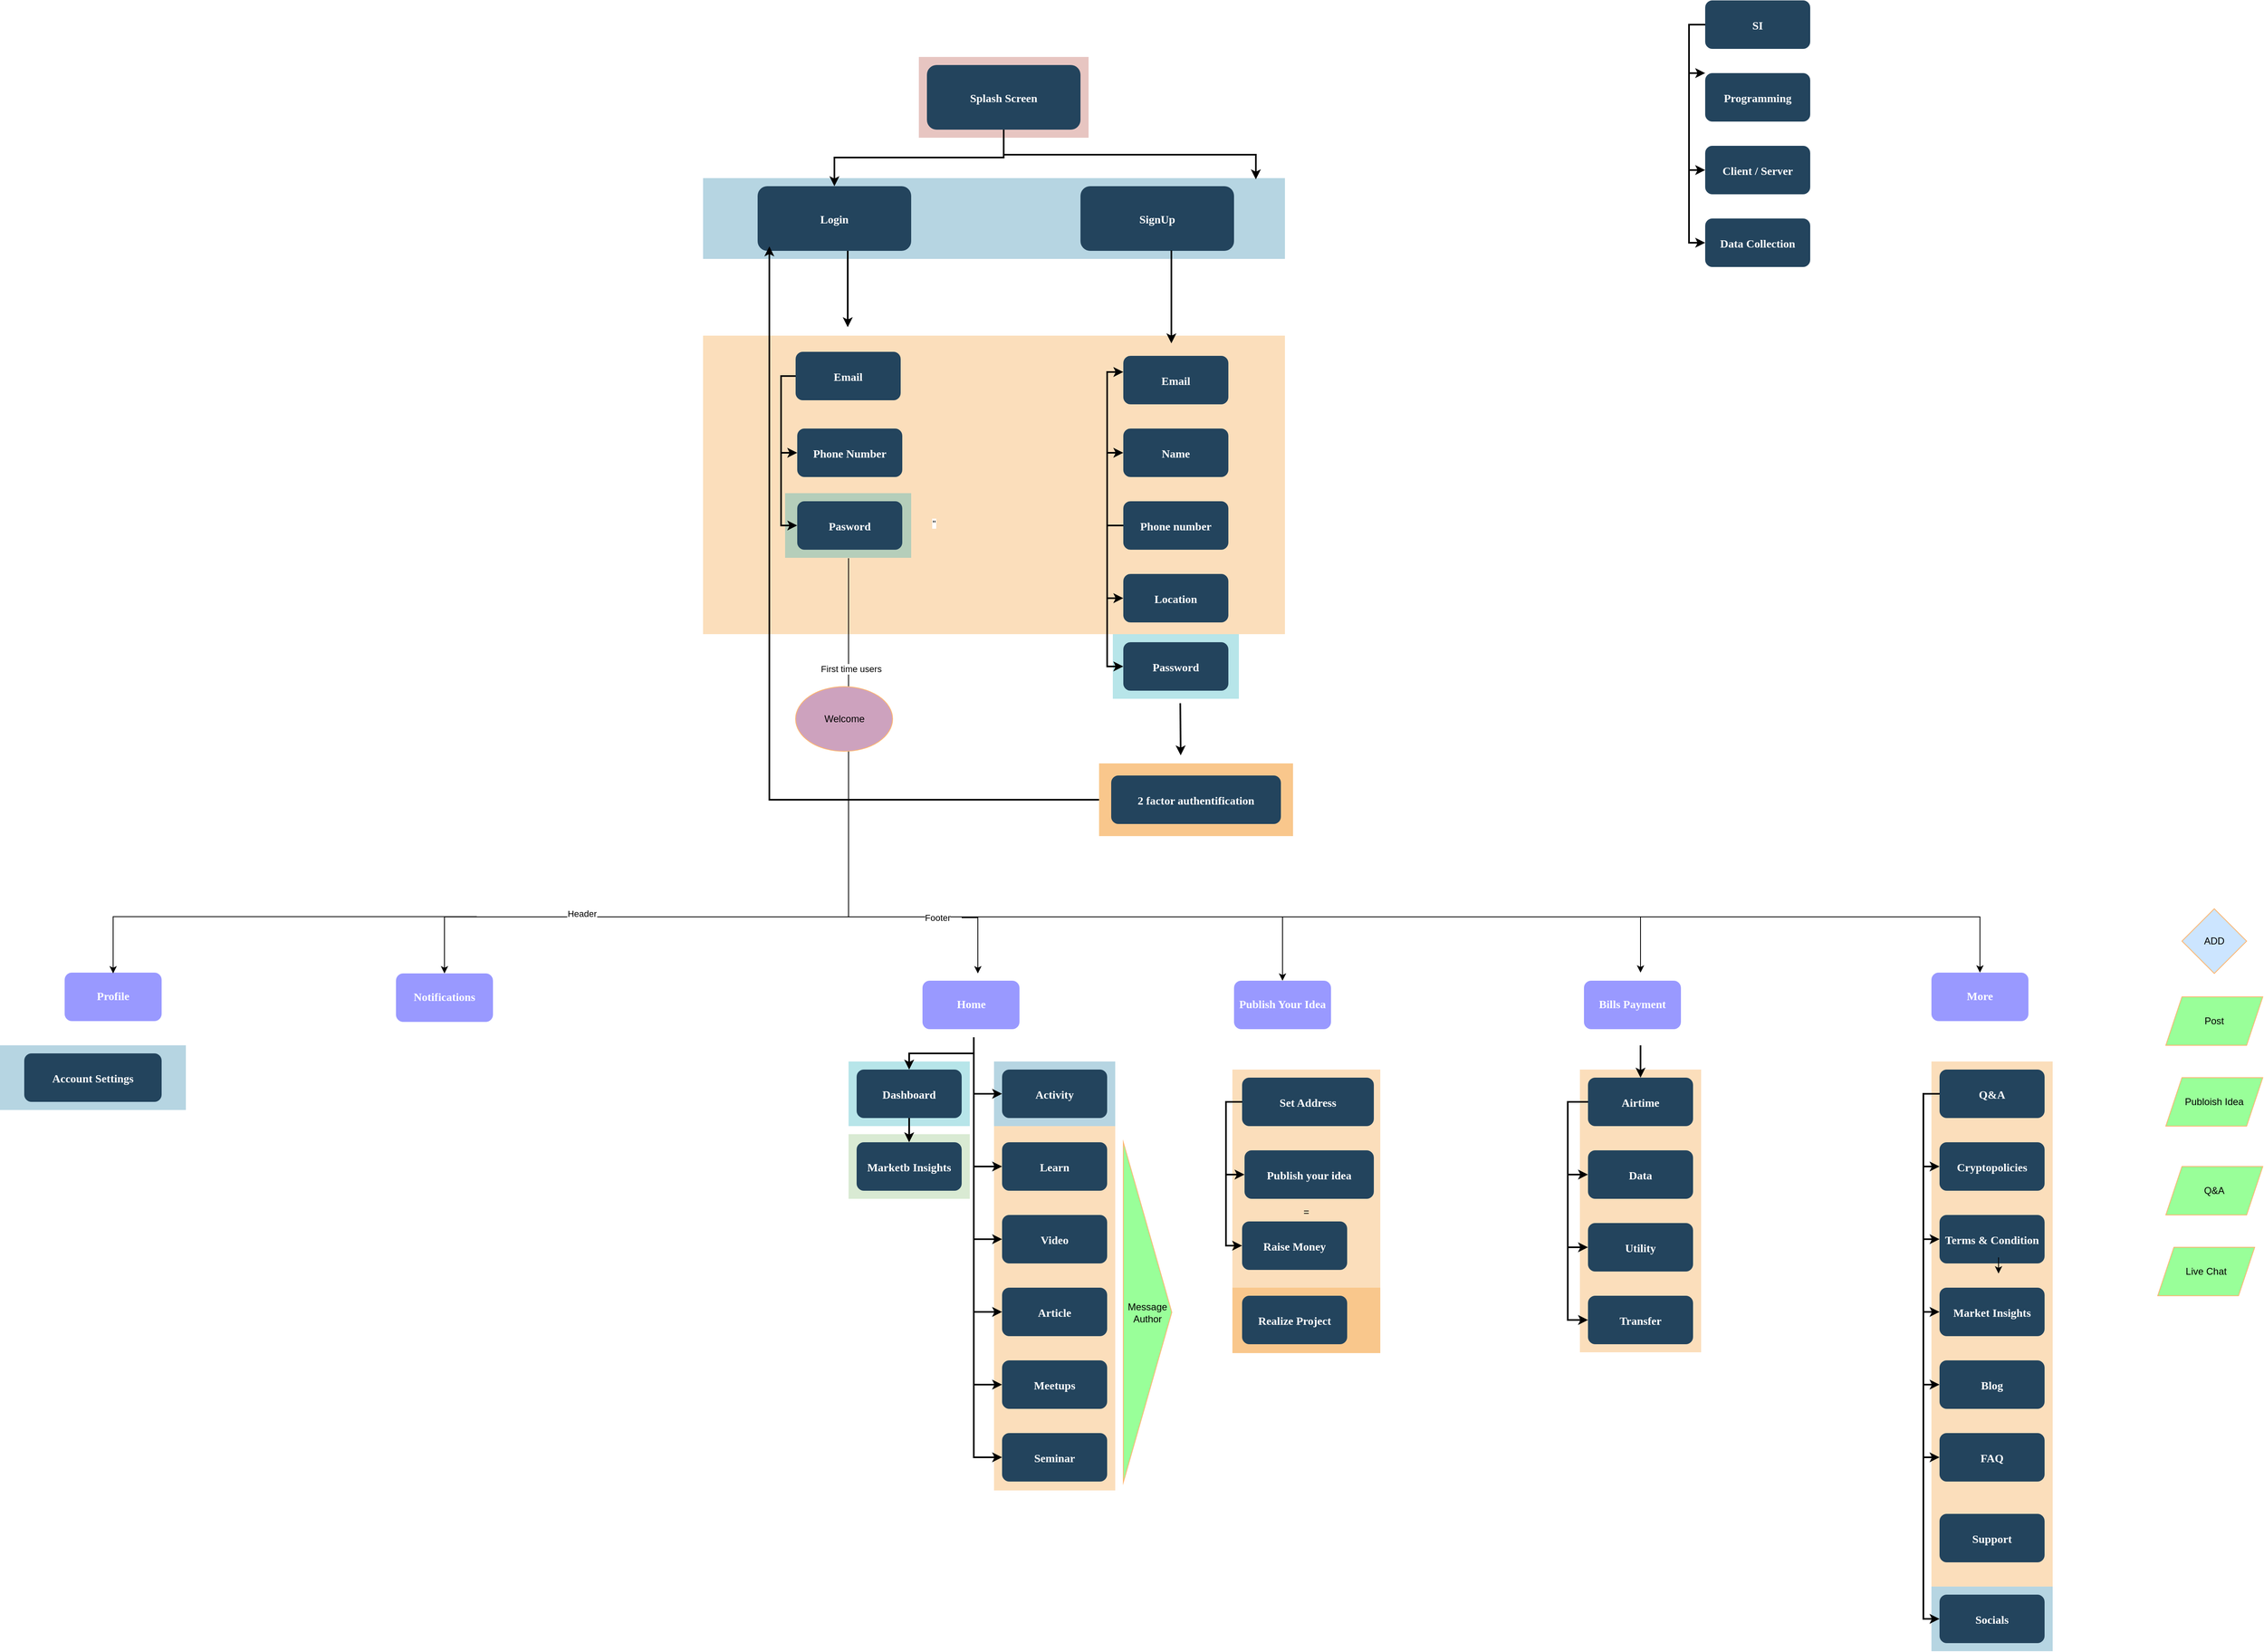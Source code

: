<mxfile version="15.5.9" type="github">
  <diagram name="Page-1" id="2c0d36ab-eaac-3732-788b-9136903baeff">
    <mxGraphModel dx="3300.5" dy="748" grid="1" gridSize="10" guides="1" tooltips="1" connect="1" arrows="1" fold="1" page="1" pageScale="1.5" pageWidth="1169" pageHeight="827" background="none" math="0" shadow="0">
      <root>
        <mxCell id="0" />
        <mxCell id="1" parent="0" />
        <mxCell id="-kZjBnCdruE1HqpfsEJt-179" value="" style="fillColor=#F2931E;strokeColor=none;opacity=30;" vertex="1" parent="1">
          <mxGeometry x="1565" y="1429" width="150" height="350" as="geometry" />
        </mxCell>
        <mxCell id="-kZjBnCdruE1HqpfsEJt-180" value="=" style="fillColor=#F2931E;strokeColor=none;opacity=30;" vertex="1" parent="1">
          <mxGeometry x="1135" y="1699" width="183" height="81" as="geometry" />
        </mxCell>
        <mxCell id="123" value="" style="fillColor=#AE4132;strokeColor=none;opacity=30;" parent="1" vertex="1">
          <mxGeometry x="747" y="175.5" width="210" height="100.0" as="geometry" />
        </mxCell>
        <mxCell id="122" value="" style="fillColor=#10739E;strokeColor=none;opacity=30;" parent="1" vertex="1">
          <mxGeometry x="480" y="325.5" width="720" height="100" as="geometry" />
        </mxCell>
        <mxCell id="121" value="" style="fillColor=#F2931E;strokeColor=none;opacity=30;" parent="1" vertex="1">
          <mxGeometry x="2000" y="1419" width="150" height="650" as="geometry" />
        </mxCell>
        <mxCell id="120" value="=" style="fillColor=#F2931E;strokeColor=none;opacity=30;" parent="1" vertex="1">
          <mxGeometry x="1135" y="1429" width="183" height="351" as="geometry" />
        </mxCell>
        <mxCell id="118" value="" style="fillColor=#F2931E;strokeColor=none;opacity=30;" parent="1" vertex="1">
          <mxGeometry x="840" y="1499" width="150" height="451" as="geometry" />
        </mxCell>
        <mxCell id="117" value="" style="fillColor=#F2931E;strokeColor=none;opacity=30;" parent="1" vertex="1">
          <mxGeometry x="480" y="520.5" width="720" height="369.5" as="geometry" />
        </mxCell>
        <mxCell id="116" value="" style="fillColor=#10739E;strokeColor=none;opacity=30;" parent="1" vertex="1">
          <mxGeometry x="2000" y="2069" width="150" height="80" as="geometry" />
        </mxCell>
        <mxCell id="112" value="" style="fillColor=#10739E;strokeColor=none;opacity=30;" parent="1" vertex="1">
          <mxGeometry x="840" y="1419" width="150" height="80" as="geometry" />
        </mxCell>
        <mxCell id="111" value="" style="fillColor=#D9EAD3;strokeColor=none" parent="1" vertex="1">
          <mxGeometry x="660" y="1509" width="150" height="80" as="geometry" />
        </mxCell>
        <mxCell id="109" value="" style="fillColor=#12AAB5;strokeColor=none;opacity=30;" parent="1" vertex="1">
          <mxGeometry x="581.5" y="715.5" width="156" height="80" as="geometry" />
        </mxCell>
        <mxCell id="108" value="" style="fillColor=#12AAB5;strokeColor=none;opacity=30;" parent="1" vertex="1">
          <mxGeometry x="660" y="1419" width="150" height="80" as="geometry" />
        </mxCell>
        <mxCell id="2" value="Splash Screen" style="rounded=1;fillColor=#23445D;gradientColor=none;strokeColor=none;fontColor=#FFFFFF;fontStyle=1;fontFamily=Tahoma;fontSize=14" parent="1" vertex="1">
          <mxGeometry x="757" y="185.5" width="190" height="80" as="geometry" />
        </mxCell>
        <mxCell id="9" value="" style="edgeStyle=elbowEdgeStyle;elbow=vertical;strokeWidth=2;rounded=0;entryX=0.95;entryY=0.015;entryDx=0;entryDy=0;entryPerimeter=0;" parent="1" source="2" target="122" edge="1">
          <mxGeometry x="337" y="215.5" width="100" height="100" as="geometry">
            <mxPoint x="337" y="315.5" as="sourcePoint" />
            <mxPoint x="1457" y="335.5" as="targetPoint" />
          </mxGeometry>
        </mxCell>
        <mxCell id="10" value="SignUp" style="rounded=1;fillColor=#23445D;gradientColor=none;strokeColor=none;fontColor=#FFFFFF;fontStyle=1;fontFamily=Tahoma;fontSize=14" parent="1" vertex="1">
          <mxGeometry x="947" y="335.5" width="190" height="80" as="geometry" />
        </mxCell>
        <mxCell id="12" value="Login" style="rounded=1;fillColor=#23445D;gradientColor=none;strokeColor=none;fontColor=#FFFFFF;fontStyle=1;fontFamily=Tahoma;fontSize=14" parent="1" vertex="1">
          <mxGeometry x="547.5" y="335.5" width="190" height="80" as="geometry" />
        </mxCell>
        <mxCell id="14" value="Dashboard" style="rounded=1;fillColor=#23445D;gradientColor=none;strokeColor=none;fontColor=#FFFFFF;fontStyle=1;fontFamily=Tahoma;fontSize=14" parent="1" vertex="1">
          <mxGeometry x="670" y="1429" width="130" height="60" as="geometry" />
        </mxCell>
        <mxCell id="15" value="Marketb Insights" style="rounded=1;fillColor=#23445D;gradientColor=none;strokeColor=none;fontColor=#FFFFFF;fontStyle=1;fontFamily=Tahoma;fontSize=14" parent="1" vertex="1">
          <mxGeometry x="670" y="1519" width="130" height="60" as="geometry" />
        </mxCell>
        <mxCell id="16" value="Activity" style="rounded=1;fillColor=#23445D;gradientColor=none;strokeColor=none;fontColor=#FFFFFF;fontStyle=1;fontFamily=Tahoma;fontSize=14" parent="1" vertex="1">
          <mxGeometry x="850" y="1429" width="130" height="60" as="geometry" />
        </mxCell>
        <mxCell id="17" value="Learn" style="rounded=1;fillColor=#23445D;gradientColor=none;strokeColor=none;fontColor=#FFFFFF;fontStyle=1;fontFamily=Tahoma;fontSize=14" parent="1" vertex="1">
          <mxGeometry x="850" y="1519" width="130" height="60" as="geometry" />
        </mxCell>
        <mxCell id="18" value="Video" style="rounded=1;fillColor=#23445D;gradientColor=none;strokeColor=none;fontColor=#FFFFFF;fontStyle=1;fontFamily=Tahoma;fontSize=14" parent="1" vertex="1">
          <mxGeometry x="850" y="1609" width="130" height="60" as="geometry" />
        </mxCell>
        <mxCell id="19" value="Article" style="rounded=1;fillColor=#23445D;gradientColor=none;strokeColor=none;fontColor=#FFFFFF;fontStyle=1;fontFamily=Tahoma;fontSize=14" parent="1" vertex="1">
          <mxGeometry x="850" y="1699" width="130" height="60" as="geometry" />
        </mxCell>
        <mxCell id="20" value="Meetups" style="rounded=1;fillColor=#23445D;gradientColor=none;strokeColor=none;fontColor=#FFFFFF;fontStyle=1;fontFamily=Tahoma;fontSize=14" parent="1" vertex="1">
          <mxGeometry x="850" y="1789" width="130" height="60" as="geometry" />
        </mxCell>
        <mxCell id="23" value="Seminar" style="rounded=1;fillColor=#23445D;gradientColor=none;strokeColor=none;fontColor=#FFFFFF;fontStyle=1;fontFamily=Tahoma;fontSize=14" parent="1" vertex="1">
          <mxGeometry x="850" y="1879" width="130" height="60" as="geometry" />
        </mxCell>
        <mxCell id="25" value="Email" style="rounded=1;fillColor=#23445D;gradientColor=none;strokeColor=none;fontColor=#FFFFFF;fontStyle=1;fontFamily=Tahoma;fontSize=14" parent="1" vertex="1">
          <mxGeometry x="594.5" y="540.5" width="130" height="60" as="geometry" />
        </mxCell>
        <mxCell id="26" value="Phone Number" style="rounded=1;fillColor=#23445D;gradientColor=none;strokeColor=none;fontColor=#FFFFFF;fontStyle=1;fontFamily=Tahoma;fontSize=14" parent="1" vertex="1">
          <mxGeometry x="596.5" y="635.5" width="130" height="60" as="geometry" />
        </mxCell>
        <mxCell id="27" value="Pasword" style="rounded=1;fillColor=#23445D;gradientColor=none;strokeColor=none;fontColor=#FFFFFF;fontStyle=1;fontFamily=Tahoma;fontSize=14" parent="1" vertex="1">
          <mxGeometry x="596.5" y="725.5" width="130" height="60" as="geometry" />
        </mxCell>
        <mxCell id="41" value="Set Address" style="rounded=1;fillColor=#23445D;gradientColor=none;strokeColor=none;fontColor=#FFFFFF;fontStyle=1;fontFamily=Tahoma;fontSize=14" parent="1" vertex="1">
          <mxGeometry x="1147" y="1439" width="163" height="60" as="geometry" />
        </mxCell>
        <mxCell id="42" value="Publish your idea" style="rounded=1;fillColor=#23445D;gradientColor=none;strokeColor=none;fontColor=#FFFFFF;fontStyle=1;fontFamily=Tahoma;fontSize=14" parent="1" vertex="1">
          <mxGeometry x="1150" y="1529" width="160" height="60" as="geometry" />
        </mxCell>
        <mxCell id="43" value="Raise Money" style="rounded=1;fillColor=#23445D;gradientColor=none;strokeColor=none;fontColor=#FFFFFF;fontStyle=1;fontFamily=Tahoma;fontSize=14" parent="1" vertex="1">
          <mxGeometry x="1147" y="1617" width="130" height="60" as="geometry" />
        </mxCell>
        <mxCell id="44" value="SI" style="rounded=1;fillColor=#23445D;gradientColor=none;strokeColor=none;fontColor=#FFFFFF;fontStyle=1;fontFamily=Tahoma;fontSize=14" parent="1" vertex="1">
          <mxGeometry x="1720" y="105.5" width="130" height="60" as="geometry" />
        </mxCell>
        <mxCell id="45" value="Programming" style="rounded=1;fillColor=#23445D;gradientColor=none;strokeColor=none;fontColor=#FFFFFF;fontStyle=1;fontFamily=Tahoma;fontSize=14" parent="1" vertex="1">
          <mxGeometry x="1720" y="195.5" width="130" height="60" as="geometry" />
        </mxCell>
        <mxCell id="46" value="Client / Server" style="rounded=1;fillColor=#23445D;gradientColor=none;strokeColor=none;fontColor=#FFFFFF;fontStyle=1;fontFamily=Tahoma;fontSize=14" parent="1" vertex="1">
          <mxGeometry x="1720" y="285.5" width="130" height="60" as="geometry" />
        </mxCell>
        <mxCell id="47" value="Data Collection" style="rounded=1;fillColor=#23445D;gradientColor=none;strokeColor=none;fontColor=#FFFFFF;fontStyle=1;fontFamily=Tahoma;fontSize=14" parent="1" vertex="1">
          <mxGeometry x="1720" y="375.5" width="130" height="60" as="geometry" />
        </mxCell>
        <mxCell id="48" value="Airtime" style="rounded=1;fillColor=#23445D;gradientColor=none;strokeColor=none;fontColor=#FFFFFF;fontStyle=1;fontFamily=Tahoma;fontSize=14" parent="1" vertex="1">
          <mxGeometry x="1575" y="1439" width="130" height="60" as="geometry" />
        </mxCell>
        <mxCell id="49" value="Data" style="rounded=1;fillColor=#23445D;gradientColor=none;strokeColor=none;fontColor=#FFFFFF;fontStyle=1;fontFamily=Tahoma;fontSize=14" parent="1" vertex="1">
          <mxGeometry x="1575" y="1529" width="130" height="60" as="geometry" />
        </mxCell>
        <mxCell id="50" value="Utility" style="rounded=1;fillColor=#23445D;gradientColor=none;strokeColor=none;fontColor=#FFFFFF;fontStyle=1;fontFamily=Tahoma;fontSize=14" parent="1" vertex="1">
          <mxGeometry x="1575" y="1619" width="130" height="60" as="geometry" />
        </mxCell>
        <mxCell id="51" value="Transfer" style="rounded=1;fillColor=#23445D;gradientColor=none;strokeColor=none;fontColor=#FFFFFF;fontStyle=1;fontFamily=Tahoma;fontSize=14" parent="1" vertex="1">
          <mxGeometry x="1575" y="1709" width="130" height="60" as="geometry" />
        </mxCell>
        <mxCell id="52" value="Q&amp;A" style="rounded=1;fillColor=#23445D;gradientColor=none;strokeColor=none;fontColor=#FFFFFF;fontStyle=1;fontFamily=Tahoma;fontSize=14" parent="1" vertex="1">
          <mxGeometry x="2010" y="1429" width="130" height="60" as="geometry" />
        </mxCell>
        <mxCell id="53" value="Cryptopolicies" style="rounded=1;fillColor=#23445D;gradientColor=none;strokeColor=none;fontColor=#FFFFFF;fontStyle=1;fontFamily=Tahoma;fontSize=14" parent="1" vertex="1">
          <mxGeometry x="2010" y="1519" width="130" height="60" as="geometry" />
        </mxCell>
        <mxCell id="54" value="Terms &amp; Condition" style="rounded=1;fillColor=#23445D;gradientColor=none;strokeColor=none;fontColor=#FFFFFF;fontStyle=1;fontFamily=Tahoma;fontSize=14" parent="1" vertex="1">
          <mxGeometry x="2010" y="1609" width="130" height="60" as="geometry" />
        </mxCell>
        <mxCell id="55" value="Market Insights" style="rounded=1;fillColor=#23445D;gradientColor=none;strokeColor=none;fontColor=#FFFFFF;fontStyle=1;fontFamily=Tahoma;fontSize=14" parent="1" vertex="1">
          <mxGeometry x="2010" y="1699" width="130" height="60" as="geometry" />
        </mxCell>
        <mxCell id="56" value="Blog" style="rounded=1;fillColor=#23445D;gradientColor=none;strokeColor=none;fontColor=#FFFFFF;fontStyle=1;fontFamily=Tahoma;fontSize=14" parent="1" vertex="1">
          <mxGeometry x="2010" y="1789" width="130" height="60" as="geometry" />
        </mxCell>
        <mxCell id="57" value="FAQ" style="rounded=1;fillColor=#23445D;gradientColor=none;strokeColor=none;fontColor=#FFFFFF;fontStyle=1;fontFamily=Tahoma;fontSize=14" parent="1" vertex="1">
          <mxGeometry x="2010" y="1879" width="130" height="60" as="geometry" />
        </mxCell>
        <mxCell id="58" value="Socials" style="rounded=1;fillColor=#23445D;gradientColor=none;strokeColor=none;fontColor=#FFFFFF;fontStyle=1;fontFamily=Tahoma;fontSize=14" parent="1" vertex="1">
          <mxGeometry x="2010" y="2079" width="130" height="60" as="geometry" />
        </mxCell>
        <mxCell id="59" value="" style="edgeStyle=elbowEdgeStyle;elbow=vertical;strokeWidth=2;rounded=0" parent="1" source="2" target="12" edge="1">
          <mxGeometry x="347" y="225.5" width="100" height="100" as="geometry">
            <mxPoint x="862.0" y="275.5" as="sourcePoint" />
            <mxPoint x="1467.0" y="345.5" as="targetPoint" />
            <Array as="points">
              <mxPoint x="852" y="300" />
              <mxPoint x="830" y="290" />
            </Array>
          </mxGeometry>
        </mxCell>
        <mxCell id="62" value="" style="edgeStyle=elbowEdgeStyle;elbow=vertical;strokeWidth=2;rounded=0" parent="1" target="14" edge="1">
          <mxGeometry x="590" y="1109" width="100" height="100" as="geometry">
            <mxPoint x="815" y="1389" as="sourcePoint" />
            <mxPoint x="690" y="1109" as="targetPoint" />
          </mxGeometry>
        </mxCell>
        <mxCell id="64" value="" style="edgeStyle=elbowEdgeStyle;elbow=horizontal;strokeWidth=2;rounded=0" parent="1" target="16" edge="1">
          <mxGeometry x="590" y="1109" width="100" height="100" as="geometry">
            <mxPoint x="815" y="1389" as="sourcePoint" />
            <mxPoint x="690" y="1109" as="targetPoint" />
            <Array as="points">
              <mxPoint x="815" y="1409" />
            </Array>
          </mxGeometry>
        </mxCell>
        <mxCell id="65" value="" style="edgeStyle=elbowEdgeStyle;elbow=horizontal;strokeWidth=2;rounded=0" parent="1" target="17" edge="1">
          <mxGeometry x="590" y="1109" width="100" height="100" as="geometry">
            <mxPoint x="815" y="1389" as="sourcePoint" />
            <mxPoint x="690" y="1109" as="targetPoint" />
            <Array as="points">
              <mxPoint x="815" y="1449" />
            </Array>
          </mxGeometry>
        </mxCell>
        <mxCell id="66" value="" style="edgeStyle=elbowEdgeStyle;elbow=horizontal;strokeWidth=2;rounded=0" parent="1" target="18" edge="1">
          <mxGeometry x="590" y="1109" width="100" height="100" as="geometry">
            <mxPoint x="815" y="1389" as="sourcePoint" />
            <mxPoint x="690" y="1109" as="targetPoint" />
            <Array as="points">
              <mxPoint x="815" y="1499" />
            </Array>
          </mxGeometry>
        </mxCell>
        <mxCell id="67" value="" style="edgeStyle=elbowEdgeStyle;elbow=horizontal;strokeWidth=2;rounded=0" parent="1" target="19" edge="1">
          <mxGeometry x="590" y="1109" width="100" height="100" as="geometry">
            <mxPoint x="815" y="1389" as="sourcePoint" />
            <mxPoint x="690" y="1109" as="targetPoint" />
            <Array as="points">
              <mxPoint x="815" y="1549" />
            </Array>
          </mxGeometry>
        </mxCell>
        <mxCell id="68" value="" style="edgeStyle=elbowEdgeStyle;elbow=horizontal;strokeWidth=2;rounded=0" parent="1" target="20" edge="1">
          <mxGeometry x="590" y="1109" width="100" height="100" as="geometry">
            <mxPoint x="815" y="1389" as="sourcePoint" />
            <mxPoint x="690" y="1109" as="targetPoint" />
            <Array as="points">
              <mxPoint x="815" y="1589" />
            </Array>
          </mxGeometry>
        </mxCell>
        <mxCell id="69" value="" style="edgeStyle=elbowEdgeStyle;elbow=horizontal;strokeWidth=2;rounded=0" parent="1" target="23" edge="1">
          <mxGeometry x="590" y="1109" width="100" height="100" as="geometry">
            <mxPoint x="815" y="1389" as="sourcePoint" />
            <mxPoint x="690" y="1109" as="targetPoint" />
            <Array as="points">
              <mxPoint x="815" y="1639" />
            </Array>
          </mxGeometry>
        </mxCell>
        <mxCell id="70" value="" style="edgeStyle=elbowEdgeStyle;elbow=horizontal;strokeWidth=2;rounded=0" parent="1" source="25" target="26" edge="1">
          <mxGeometry x="156.5" y="225.5" width="100" height="100" as="geometry">
            <mxPoint x="156.5" y="325.5" as="sourcePoint" />
            <mxPoint x="256.5" y="225.5" as="targetPoint" />
            <Array as="points">
              <mxPoint x="576.5" y="625.5" />
            </Array>
          </mxGeometry>
        </mxCell>
        <mxCell id="71" value="" style="edgeStyle=elbowEdgeStyle;elbow=horizontal;strokeWidth=2;rounded=0" parent="1" source="25" target="27" edge="1">
          <mxGeometry x="156.5" y="225.5" width="100" height="100" as="geometry">
            <mxPoint x="156.5" y="325.5" as="sourcePoint" />
            <mxPoint x="256.5" y="225.5" as="targetPoint" />
            <Array as="points">
              <mxPoint x="576.5" y="665.5" />
            </Array>
          </mxGeometry>
        </mxCell>
        <mxCell id="82" value="" style="edgeStyle=elbowEdgeStyle;elbow=horizontal;strokeWidth=2;rounded=0" parent="1" source="41" target="42" edge="1">
          <mxGeometry x="147" y="1119" width="100" height="100" as="geometry">
            <mxPoint x="147" y="1219" as="sourcePoint" />
            <mxPoint x="247" y="1119" as="targetPoint" />
            <Array as="points">
              <mxPoint x="1127" y="1519" />
            </Array>
          </mxGeometry>
        </mxCell>
        <mxCell id="83" value="" style="edgeStyle=elbowEdgeStyle;elbow=horizontal;strokeWidth=2;rounded=0" parent="1" source="41" target="43" edge="1">
          <mxGeometry x="147" y="1119" width="100" height="100" as="geometry">
            <mxPoint x="147" y="1219" as="sourcePoint" />
            <mxPoint x="247" y="1119" as="targetPoint" />
            <Array as="points">
              <mxPoint x="1127" y="1569" />
            </Array>
          </mxGeometry>
        </mxCell>
        <mxCell id="84" value="" style="edgeStyle=elbowEdgeStyle;elbow=horizontal;strokeWidth=2;rounded=0" parent="1" source="44" target="45" edge="1">
          <mxGeometry x="480" y="-214.5" width="100" height="100" as="geometry">
            <mxPoint x="480" y="-114.5" as="sourcePoint" />
            <mxPoint x="580" y="-214.5" as="targetPoint" />
            <Array as="points">
              <mxPoint x="1700" y="195.5" />
            </Array>
          </mxGeometry>
        </mxCell>
        <mxCell id="85" value="" style="edgeStyle=elbowEdgeStyle;elbow=horizontal;strokeWidth=2;rounded=0" parent="1" source="44" target="46" edge="1">
          <mxGeometry x="480" y="-214.5" width="100" height="100" as="geometry">
            <mxPoint x="480" y="-114.5" as="sourcePoint" />
            <mxPoint x="580" y="-214.5" as="targetPoint" />
            <Array as="points">
              <mxPoint x="1700" y="225.5" />
            </Array>
          </mxGeometry>
        </mxCell>
        <mxCell id="86" value="" style="edgeStyle=elbowEdgeStyle;elbow=horizontal;strokeWidth=2;rounded=0" parent="1" source="44" target="47" edge="1">
          <mxGeometry x="480" y="-214.5" width="100" height="100" as="geometry">
            <mxPoint x="480" y="-114.5" as="sourcePoint" />
            <mxPoint x="580" y="-214.5" as="targetPoint" />
            <Array as="points">
              <mxPoint x="1700" y="275.5" />
            </Array>
          </mxGeometry>
        </mxCell>
        <mxCell id="87" value="" style="edgeStyle=elbowEdgeStyle;elbow=horizontal;strokeWidth=2;rounded=0" parent="1" source="48" target="49" edge="1">
          <mxGeometry x="160" y="1119" width="100" height="100" as="geometry">
            <mxPoint x="160" y="1219" as="sourcePoint" />
            <mxPoint x="260" y="1119" as="targetPoint" />
            <Array as="points">
              <mxPoint x="1550" y="1519" />
            </Array>
          </mxGeometry>
        </mxCell>
        <mxCell id="88" value="" style="edgeStyle=elbowEdgeStyle;elbow=horizontal;strokeWidth=2;rounded=0" parent="1" source="48" target="50" edge="1">
          <mxGeometry x="160" y="1119" width="100" height="100" as="geometry">
            <mxPoint x="160" y="1219" as="sourcePoint" />
            <mxPoint x="260" y="1119" as="targetPoint" />
            <Array as="points">
              <mxPoint x="1550" y="1579" />
            </Array>
          </mxGeometry>
        </mxCell>
        <mxCell id="89" value="" style="edgeStyle=elbowEdgeStyle;elbow=horizontal;strokeWidth=2;rounded=0" parent="1" source="48" target="51" edge="1">
          <mxGeometry x="160" y="1119" width="100" height="100" as="geometry">
            <mxPoint x="160" y="1219" as="sourcePoint" />
            <mxPoint x="260" y="1119" as="targetPoint" />
            <Array as="points">
              <mxPoint x="1550" y="1609" />
            </Array>
          </mxGeometry>
        </mxCell>
        <mxCell id="90" value="" style="edgeStyle=elbowEdgeStyle;elbow=horizontal;strokeWidth=2;rounded=0" parent="1" source="52" target="53" edge="1">
          <mxGeometry x="420" y="1109" width="100" height="100" as="geometry">
            <mxPoint x="420" y="1209" as="sourcePoint" />
            <mxPoint x="520" y="1109" as="targetPoint" />
            <Array as="points">
              <mxPoint x="1990" y="1509" />
            </Array>
          </mxGeometry>
        </mxCell>
        <mxCell id="91" value="" style="edgeStyle=elbowEdgeStyle;elbow=horizontal;strokeWidth=2;rounded=0" parent="1" source="52" target="54" edge="1">
          <mxGeometry x="420" y="1109" width="100" height="100" as="geometry">
            <mxPoint x="420" y="1209" as="sourcePoint" />
            <mxPoint x="520" y="1109" as="targetPoint" />
            <Array as="points">
              <mxPoint x="1990" y="1549" />
            </Array>
          </mxGeometry>
        </mxCell>
        <mxCell id="92" value="" style="edgeStyle=elbowEdgeStyle;elbow=horizontal;strokeWidth=2;rounded=0" parent="1" source="52" target="55" edge="1">
          <mxGeometry x="420" y="1109" width="100" height="100" as="geometry">
            <mxPoint x="420" y="1209" as="sourcePoint" />
            <mxPoint x="520" y="1109" as="targetPoint" />
            <Array as="points">
              <mxPoint x="1990" y="1599" />
            </Array>
          </mxGeometry>
        </mxCell>
        <mxCell id="93" value="" style="edgeStyle=elbowEdgeStyle;elbow=horizontal;strokeWidth=2;rounded=0" parent="1" source="52" target="56" edge="1">
          <mxGeometry x="420" y="1109" width="100" height="100" as="geometry">
            <mxPoint x="420" y="1209" as="sourcePoint" />
            <mxPoint x="520" y="1109" as="targetPoint" />
            <Array as="points">
              <mxPoint x="1990" y="1649" />
            </Array>
          </mxGeometry>
        </mxCell>
        <mxCell id="94" value="" style="edgeStyle=elbowEdgeStyle;elbow=horizontal;strokeWidth=2;rounded=0" parent="1" source="52" target="57" edge="1">
          <mxGeometry x="420" y="1109" width="100" height="100" as="geometry">
            <mxPoint x="420" y="1209" as="sourcePoint" />
            <mxPoint x="520" y="1109" as="targetPoint" />
            <Array as="points">
              <mxPoint x="1990" y="1699" />
            </Array>
          </mxGeometry>
        </mxCell>
        <mxCell id="95" value="" style="edgeStyle=elbowEdgeStyle;elbow=horizontal;strokeWidth=2;rounded=0" parent="1" source="52" target="58" edge="1">
          <mxGeometry x="420" y="1109" width="100" height="100" as="geometry">
            <mxPoint x="420" y="1209" as="sourcePoint" />
            <mxPoint x="520" y="1109" as="targetPoint" />
            <Array as="points">
              <mxPoint x="1990" y="1739" />
            </Array>
          </mxGeometry>
        </mxCell>
        <mxCell id="100" value="" style="edgeStyle=elbowEdgeStyle;elbow=vertical;strokeWidth=2;rounded=0" parent="1" source="12" edge="1">
          <mxGeometry x="-23" y="135.5" width="100" height="100" as="geometry">
            <mxPoint x="-23" y="235.5" as="sourcePoint" />
            <mxPoint x="659" y="510" as="targetPoint" />
            <Array as="points">
              <mxPoint x="659" y="450" />
              <mxPoint x="640" y="490" />
            </Array>
          </mxGeometry>
        </mxCell>
        <mxCell id="104" value="" style="edgeStyle=elbowEdgeStyle;elbow=vertical;strokeWidth=2;rounded=0" parent="1" target="48" edge="1">
          <mxGeometry x="160" y="1119" width="100" height="100" as="geometry">
            <mxPoint x="1640" y="1399" as="sourcePoint" />
            <mxPoint x="260" y="1119" as="targetPoint" />
          </mxGeometry>
        </mxCell>
        <mxCell id="106" value="&quot;" style="edgeStyle=elbowEdgeStyle;elbow=vertical;strokeWidth=2;rounded=0;exitX=0;exitY=0.5;exitDx=0;exitDy=0;" parent="1" source="-kZjBnCdruE1HqpfsEJt-152" edge="1">
          <mxGeometry x="-163" y="85.5" width="100" height="100" as="geometry">
            <mxPoint x="960" y="1095" as="sourcePoint" />
            <mxPoint x="562" y="410" as="targetPoint" />
            <Array as="points">
              <mxPoint x="770" y="1095" />
              <mxPoint x="580" y="930" />
              <mxPoint x="880" y="990" />
              <mxPoint x="610" y="940" />
              <mxPoint x="500" y="1180.5" />
              <mxPoint x="990" y="980" />
              <mxPoint x="800" y="1000" />
              <mxPoint x="450" y="910" />
              <mxPoint x="630" y="1030" />
              <mxPoint x="880" y="1020" />
            </Array>
          </mxGeometry>
        </mxCell>
        <mxCell id="107" value="" style="edgeStyle=elbowEdgeStyle;elbow=vertical;rounded=0;strokeWidth=2" parent="1" source="14" target="15" edge="1">
          <mxGeometry x="590" y="1109" width="100" height="100" as="geometry">
            <mxPoint x="590" y="1209" as="sourcePoint" />
            <mxPoint x="690" y="1109" as="targetPoint" />
          </mxGeometry>
        </mxCell>
        <mxCell id="-kZjBnCdruE1HqpfsEJt-123" style="edgeStyle=orthogonalEdgeStyle;rounded=0;orthogonalLoop=1;jettySize=auto;html=1;" edge="1" parent="1">
          <mxGeometry relative="1" as="geometry">
            <mxPoint x="2083" y="1661.5" as="sourcePoint" />
            <mxPoint x="2083" y="1681.5" as="targetPoint" />
          </mxGeometry>
        </mxCell>
        <mxCell id="-kZjBnCdruE1HqpfsEJt-127" value="Email" style="rounded=1;fillColor=#23445D;gradientColor=none;strokeColor=none;fontColor=#FFFFFF;fontStyle=1;fontFamily=Tahoma;fontSize=14" vertex="1" parent="1">
          <mxGeometry x="1000" y="545.5" width="130" height="60" as="geometry" />
        </mxCell>
        <mxCell id="-kZjBnCdruE1HqpfsEJt-128" value="" style="edgeStyle=elbowEdgeStyle;elbow=vertical;strokeWidth=2;rounded=0;exitX=0.592;exitY=0.994;exitDx=0;exitDy=0;exitPerimeter=0;" edge="1" parent="1" source="10">
          <mxGeometry x="382.5" y="151" width="100" height="100" as="geometry">
            <mxPoint x="1064.5" y="431" as="sourcePoint" />
            <mxPoint x="1059" y="530" as="targetPoint" />
            <Array as="points">
              <mxPoint x="1059" y="530" />
              <mxPoint x="1305.5" y="455.5" />
              <mxPoint x="1045.5" y="505.5" />
            </Array>
          </mxGeometry>
        </mxCell>
        <mxCell id="-kZjBnCdruE1HqpfsEJt-129" value="" style="fillColor=#12AAB5;strokeColor=none;opacity=30;" vertex="1" parent="1">
          <mxGeometry x="987" y="890" width="156" height="80" as="geometry" />
        </mxCell>
        <mxCell id="-kZjBnCdruE1HqpfsEJt-130" value="Phone number" style="rounded=1;fillColor=#23445D;gradientColor=none;strokeColor=none;fontColor=#FFFFFF;fontStyle=1;fontFamily=Tahoma;fontSize=14" vertex="1" parent="1">
          <mxGeometry x="1000" y="725.5" width="130" height="60" as="geometry" />
        </mxCell>
        <mxCell id="-kZjBnCdruE1HqpfsEJt-131" value="Name" style="rounded=1;fillColor=#23445D;gradientColor=none;strokeColor=none;fontColor=#FFFFFF;fontStyle=1;fontFamily=Tahoma;fontSize=14" vertex="1" parent="1">
          <mxGeometry x="1000" y="635.5" width="130" height="60" as="geometry" />
        </mxCell>
        <mxCell id="-kZjBnCdruE1HqpfsEJt-132" value="Location" style="rounded=1;fillColor=#23445D;gradientColor=none;strokeColor=none;fontColor=#FFFFFF;fontStyle=1;fontFamily=Tahoma;fontSize=14" vertex="1" parent="1">
          <mxGeometry x="1000" y="815.5" width="130" height="60" as="geometry" />
        </mxCell>
        <mxCell id="-kZjBnCdruE1HqpfsEJt-133" value="" style="edgeStyle=elbowEdgeStyle;elbow=horizontal;strokeWidth=2;rounded=0" edge="1" source="-kZjBnCdruE1HqpfsEJt-130" target="-kZjBnCdruE1HqpfsEJt-131" parent="1">
          <mxGeometry x="166.5" y="235.5" width="100" height="100" as="geometry">
            <mxPoint x="166.5" y="335.5" as="sourcePoint" />
            <mxPoint x="266.5" y="235.5" as="targetPoint" />
            <Array as="points">
              <mxPoint x="980" y="720" />
              <mxPoint x="960" y="710" />
              <mxPoint x="830" y="690" />
              <mxPoint x="586.5" y="635.5" />
            </Array>
          </mxGeometry>
        </mxCell>
        <mxCell id="-kZjBnCdruE1HqpfsEJt-134" value="" style="edgeStyle=elbowEdgeStyle;elbow=horizontal;strokeWidth=2;rounded=0" edge="1" source="-kZjBnCdruE1HqpfsEJt-130" target="-kZjBnCdruE1HqpfsEJt-132" parent="1">
          <mxGeometry x="166.5" y="235.5" width="100" height="100" as="geometry">
            <mxPoint x="166.5" y="335.5" as="sourcePoint" />
            <mxPoint x="266.5" y="235.5" as="targetPoint" />
            <Array as="points">
              <mxPoint x="980" y="920" />
              <mxPoint x="980" y="790" />
              <mxPoint x="810" y="770" />
              <mxPoint x="586.5" y="675.5" />
            </Array>
          </mxGeometry>
        </mxCell>
        <mxCell id="-kZjBnCdruE1HqpfsEJt-136" value="Password" style="rounded=1;fillColor=#23445D;gradientColor=none;strokeColor=none;fontColor=#FFFFFF;fontStyle=1;fontFamily=Tahoma;fontSize=14" vertex="1" parent="1">
          <mxGeometry x="1000" y="900" width="130" height="60" as="geometry" />
        </mxCell>
        <mxCell id="-kZjBnCdruE1HqpfsEJt-137" value="" style="edgeStyle=elbowEdgeStyle;elbow=horizontal;strokeWidth=2;rounded=0" edge="1" parent="1">
          <mxGeometry x="166.5" y="135.5" width="100" height="100" as="geometry">
            <mxPoint x="980" y="670" as="sourcePoint" />
            <mxPoint x="1000" y="565.5" as="targetPoint" />
            <Array as="points">
              <mxPoint x="980" y="620" />
              <mxPoint x="960" y="610" />
              <mxPoint x="830" y="590" />
              <mxPoint x="586.5" y="535.5" />
            </Array>
          </mxGeometry>
        </mxCell>
        <mxCell id="-kZjBnCdruE1HqpfsEJt-141" value="" style="edgeStyle=elbowEdgeStyle;elbow=horizontal;strokeWidth=2;rounded=0;entryX=0;entryY=0.5;entryDx=0;entryDy=0;" edge="1" parent="1" target="-kZjBnCdruE1HqpfsEJt-136">
          <mxGeometry x="196.5" y="340" width="100" height="100" as="geometry">
            <mxPoint x="980" y="830" as="sourcePoint" />
            <mxPoint x="1030" y="950" as="targetPoint" />
            <Array as="points">
              <mxPoint x="980" y="900" />
              <mxPoint x="1010" y="894.5" />
              <mxPoint x="840" y="874.5" />
              <mxPoint x="616.5" y="780" />
            </Array>
          </mxGeometry>
        </mxCell>
        <mxCell id="-kZjBnCdruE1HqpfsEJt-151" value="" style="fillColor=#F2931E;strokeColor=none;opacity=30;" vertex="1" parent="1">
          <mxGeometry x="970" y="1050" width="240" height="90" as="geometry" />
        </mxCell>
        <mxCell id="-kZjBnCdruE1HqpfsEJt-152" value="" style="fillColor=#F2931E;strokeColor=none;opacity=30;" vertex="1" parent="1">
          <mxGeometry x="970" y="1050" width="240" height="90" as="geometry" />
        </mxCell>
        <mxCell id="-kZjBnCdruE1HqpfsEJt-142" value="2 factor authentification" style="rounded=1;fillColor=#23445D;gradientColor=none;strokeColor=none;fontColor=#FFFFFF;fontStyle=1;fontFamily=Tahoma;fontSize=14" vertex="1" parent="1">
          <mxGeometry x="985" y="1065" width="210" height="60" as="geometry" />
        </mxCell>
        <mxCell id="-kZjBnCdruE1HqpfsEJt-157" value="" style="edgeStyle=elbowEdgeStyle;elbow=horizontal;strokeWidth=2;rounded=0" edge="1" parent="1">
          <mxGeometry x="-400" y="525" width="100" height="100" as="geometry">
            <mxPoint x="1070.5" y="975.5" as="sourcePoint" />
            <mxPoint x="1071" y="1040" as="targetPoint" />
            <Array as="points" />
          </mxGeometry>
        </mxCell>
        <mxCell id="-kZjBnCdruE1HqpfsEJt-158" value="Home" style="whiteSpace=wrap;html=1;rounded=1;fontFamily=Tahoma;fontSize=14;fontColor=#FFFFFF;fontStyle=1;strokeColor=none;fillColor=#9999FF;" vertex="1" parent="1">
          <mxGeometry x="751.5" y="1319" width="120" height="60" as="geometry" />
        </mxCell>
        <mxCell id="-kZjBnCdruE1HqpfsEJt-160" value="Publish Your Idea" style="whiteSpace=wrap;html=1;rounded=1;fontFamily=Tahoma;fontSize=14;fontColor=#FFFFFF;fontStyle=1;strokeColor=none;fillColor=#9999FF;" vertex="1" parent="1">
          <mxGeometry x="1137" y="1319" width="120" height="60" as="geometry" />
        </mxCell>
        <mxCell id="-kZjBnCdruE1HqpfsEJt-161" value="Bills Payment" style="whiteSpace=wrap;html=1;rounded=1;fontFamily=Tahoma;fontSize=14;fontColor=#FFFFFF;fontStyle=1;strokeColor=none;fillColor=#9999FF;" vertex="1" parent="1">
          <mxGeometry x="1570" y="1319" width="120" height="60" as="geometry" />
        </mxCell>
        <mxCell id="-kZjBnCdruE1HqpfsEJt-162" value="More" style="whiteSpace=wrap;html=1;rounded=1;fontFamily=Tahoma;fontSize=14;fontColor=#FFFFFF;fontStyle=1;strokeColor=none;fillColor=#9999FF;" vertex="1" parent="1">
          <mxGeometry x="2000" y="1309" width="120" height="60" as="geometry" />
        </mxCell>
        <mxCell id="-kZjBnCdruE1HqpfsEJt-163" value="" style="edgeStyle=orthogonalEdgeStyle;rounded=0;orthogonalLoop=1;jettySize=auto;html=1;entryX=0.5;entryY=0;entryDx=0;entryDy=0;" edge="1" parent="1" target="-kZjBnCdruE1HqpfsEJt-160">
          <mxGeometry relative="1" as="geometry">
            <mxPoint x="660" y="796" as="sourcePoint" />
            <mxPoint x="671.5" y="1340" as="targetPoint" />
            <Array as="points">
              <mxPoint x="660" y="1240" />
              <mxPoint x="1197" y="1240" />
            </Array>
          </mxGeometry>
        </mxCell>
        <mxCell id="-kZjBnCdruE1HqpfsEJt-189" value="First time users" style="edgeLabel;html=1;align=center;verticalAlign=middle;resizable=0;points=[];" vertex="1" connectable="0" parent="-kZjBnCdruE1HqpfsEJt-163">
          <mxGeometry x="-0.742" y="3" relative="1" as="geometry">
            <mxPoint as="offset" />
          </mxGeometry>
        </mxCell>
        <mxCell id="-kZjBnCdruE1HqpfsEJt-164" value="" style="edgeStyle=orthogonalEdgeStyle;rounded=0;orthogonalLoop=1;jettySize=auto;html=1;" edge="1" parent="1">
          <mxGeometry relative="1" as="geometry">
            <mxPoint x="1270" y="1240" as="sourcePoint" />
            <mxPoint x="1640" y="1309" as="targetPoint" />
            <Array as="points">
              <mxPoint x="1190" y="1240" />
              <mxPoint x="1610" y="1240" />
            </Array>
          </mxGeometry>
        </mxCell>
        <mxCell id="-kZjBnCdruE1HqpfsEJt-165" value="" style="edgeStyle=orthogonalEdgeStyle;rounded=0;orthogonalLoop=1;jettySize=auto;html=1;" edge="1" parent="1">
          <mxGeometry relative="1" as="geometry">
            <mxPoint x="1690" y="1240" as="sourcePoint" />
            <mxPoint x="2060" y="1309" as="targetPoint" />
            <Array as="points">
              <mxPoint x="1610" y="1240" />
              <mxPoint x="2030" y="1240" />
            </Array>
          </mxGeometry>
        </mxCell>
        <mxCell id="-kZjBnCdruE1HqpfsEJt-176" style="edgeStyle=orthogonalEdgeStyle;rounded=0;orthogonalLoop=1;jettySize=auto;html=1;" edge="1" parent="1" source="-kZjBnCdruE1HqpfsEJt-166">
          <mxGeometry relative="1" as="geometry">
            <mxPoint x="160" y="1310" as="targetPoint" />
            <Array as="points">
              <mxPoint x="660" y="1240" />
            </Array>
          </mxGeometry>
        </mxCell>
        <mxCell id="-kZjBnCdruE1HqpfsEJt-181" value="Header" style="edgeLabel;html=1;align=center;verticalAlign=middle;resizable=0;points=[];" vertex="1" connectable="0" parent="-kZjBnCdruE1HqpfsEJt-176">
          <mxGeometry x="0.128" y="-4" relative="1" as="geometry">
            <mxPoint x="-98" as="offset" />
          </mxGeometry>
        </mxCell>
        <mxCell id="-kZjBnCdruE1HqpfsEJt-183" value="Footer" style="edgeLabel;html=1;align=center;verticalAlign=middle;resizable=0;points=[];" vertex="1" connectable="0" parent="-kZjBnCdruE1HqpfsEJt-176">
          <mxGeometry x="-0.471" y="5" relative="1" as="geometry">
            <mxPoint x="110" y="-4" as="offset" />
          </mxGeometry>
        </mxCell>
        <mxCell id="-kZjBnCdruE1HqpfsEJt-166" value="Welcome" style="ellipse;whiteSpace=wrap;html=1;strokeColor=#FFB570;fillColor=#CDA2BE;" vertex="1" parent="1">
          <mxGeometry x="594.5" y="955" width="120" height="80" as="geometry" />
        </mxCell>
        <mxCell id="-kZjBnCdruE1HqpfsEJt-167" value="Realize Project" style="rounded=1;fillColor=#23445D;gradientColor=none;strokeColor=none;fontColor=#FFFFFF;fontStyle=1;fontFamily=Tahoma;fontSize=14" vertex="1" parent="1">
          <mxGeometry x="1147" y="1709" width="130" height="60" as="geometry" />
        </mxCell>
        <mxCell id="-kZjBnCdruE1HqpfsEJt-168" value="Support" style="rounded=1;fillColor=#23445D;gradientColor=none;strokeColor=none;fontColor=#FFFFFF;fontStyle=1;fontFamily=Tahoma;fontSize=14" vertex="1" parent="1">
          <mxGeometry x="2010" y="1979" width="130" height="60" as="geometry" />
        </mxCell>
        <mxCell id="-kZjBnCdruE1HqpfsEJt-170" value="Post" style="shape=parallelogram;perimeter=parallelogramPerimeter;whiteSpace=wrap;html=1;fixedSize=1;strokeColor=#FFB570;fillColor=#99FF99;" vertex="1" parent="1">
          <mxGeometry x="2290" y="1339" width="120" height="60" as="geometry" />
        </mxCell>
        <mxCell id="-kZjBnCdruE1HqpfsEJt-171" value="ADD" style="rhombus;whiteSpace=wrap;html=1;strokeColor=#FFB570;fillColor=#CCE5FF;" vertex="1" parent="1">
          <mxGeometry x="2310" y="1230" width="80" height="80" as="geometry" />
        </mxCell>
        <mxCell id="-kZjBnCdruE1HqpfsEJt-172" value="Publoish Idea" style="shape=parallelogram;perimeter=parallelogramPerimeter;whiteSpace=wrap;html=1;fixedSize=1;strokeColor=#FFB570;fillColor=#99FF99;" vertex="1" parent="1">
          <mxGeometry x="2290" y="1439" width="120" height="60" as="geometry" />
        </mxCell>
        <mxCell id="-kZjBnCdruE1HqpfsEJt-173" value="Q&amp;amp;A" style="shape=parallelogram;perimeter=parallelogramPerimeter;whiteSpace=wrap;html=1;fixedSize=1;strokeColor=#FFB570;fillColor=#99FF99;" vertex="1" parent="1">
          <mxGeometry x="2290" y="1549" width="120" height="60" as="geometry" />
        </mxCell>
        <mxCell id="-kZjBnCdruE1HqpfsEJt-178" value="Live Chat" style="shape=parallelogram;perimeter=parallelogramPerimeter;whiteSpace=wrap;html=1;fixedSize=1;strokeColor=#FFB570;fillColor=#99FF99;" vertex="1" parent="1">
          <mxGeometry x="2280" y="1649" width="120" height="60" as="geometry" />
        </mxCell>
        <mxCell id="-kZjBnCdruE1HqpfsEJt-184" value="Notifications" style="whiteSpace=wrap;html=1;rounded=1;fontFamily=Tahoma;fontSize=14;fontColor=#FFFFFF;fontStyle=1;strokeColor=none;fillColor=#9999FF;" vertex="1" parent="1">
          <mxGeometry x="100" y="1310" width="120" height="60" as="geometry" />
        </mxCell>
        <mxCell id="-kZjBnCdruE1HqpfsEJt-185" value="Profile" style="whiteSpace=wrap;html=1;rounded=1;fontFamily=Tahoma;fontSize=14;fontColor=#FFFFFF;fontStyle=1;strokeColor=none;fillColor=#9999FF;" vertex="1" parent="1">
          <mxGeometry x="-310" y="1309" width="120" height="60" as="geometry" />
        </mxCell>
        <mxCell id="-kZjBnCdruE1HqpfsEJt-188" value="" style="edgeStyle=orthogonalEdgeStyle;rounded=0;orthogonalLoop=1;jettySize=auto;html=1;" edge="1" parent="1">
          <mxGeometry relative="1" as="geometry">
            <mxPoint x="800" y="1241" as="sourcePoint" />
            <mxPoint x="820" y="1310" as="targetPoint" />
            <Array as="points">
              <mxPoint x="820" y="1241" />
            </Array>
          </mxGeometry>
        </mxCell>
        <mxCell id="-kZjBnCdruE1HqpfsEJt-190" style="edgeStyle=orthogonalEdgeStyle;rounded=0;orthogonalLoop=1;jettySize=auto;html=1;" edge="1" parent="1">
          <mxGeometry relative="1" as="geometry">
            <mxPoint x="-250" y="1310" as="targetPoint" />
            <mxPoint x="200" y="1239.8" as="sourcePoint" />
            <Array as="points">
              <mxPoint x="200" y="1239.8" />
              <mxPoint x="-250" y="1239.8" />
            </Array>
          </mxGeometry>
        </mxCell>
        <mxCell id="-kZjBnCdruE1HqpfsEJt-198" value="Message Author" style="triangle;whiteSpace=wrap;html=1;strokeColor=#FFB570;fillColor=#99FF99;" vertex="1" parent="1">
          <mxGeometry x="1000" y="1519" width="60" height="421" as="geometry" />
        </mxCell>
        <mxCell id="-kZjBnCdruE1HqpfsEJt-199" value="" style="fillColor=#10739E;strokeColor=none;opacity=30;" vertex="1" parent="1">
          <mxGeometry x="-390" y="1399" width="230" height="80" as="geometry" />
        </mxCell>
        <mxCell id="-kZjBnCdruE1HqpfsEJt-200" value="Account Settings" style="rounded=1;fillColor=#23445D;gradientColor=none;strokeColor=none;fontColor=#FFFFFF;fontStyle=1;fontFamily=Tahoma;fontSize=14" vertex="1" parent="1">
          <mxGeometry x="-360" y="1409" width="170" height="60" as="geometry" />
        </mxCell>
      </root>
    </mxGraphModel>
  </diagram>
</mxfile>
